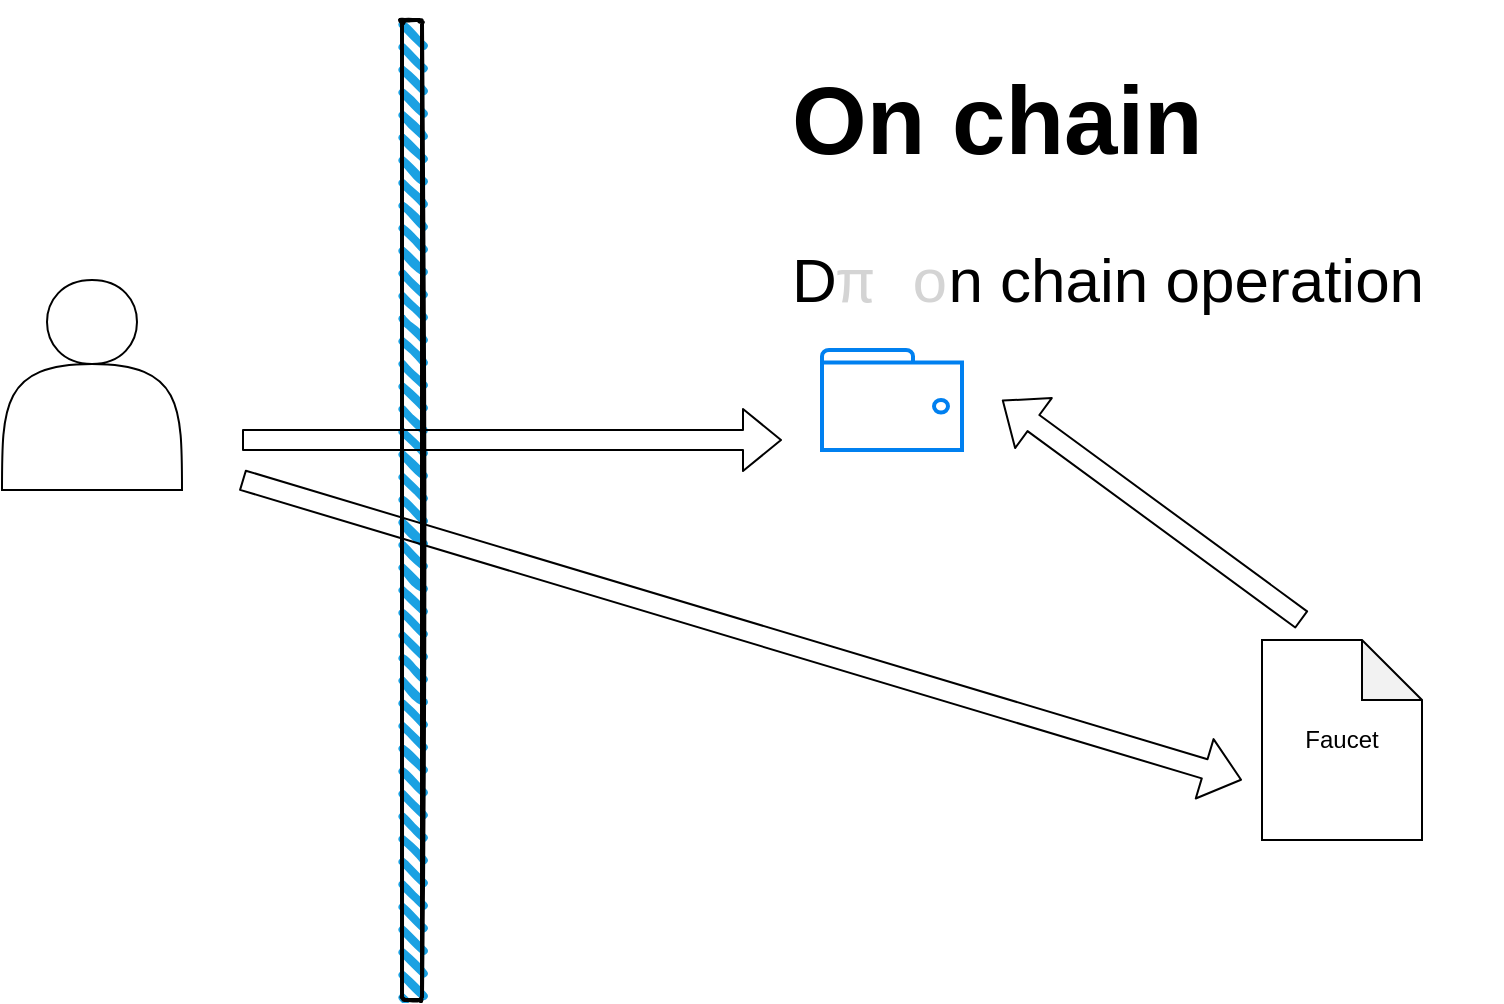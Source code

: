 <mxfile>
    <diagram id="KN--EBVALND0iNAlHx72" name="ConfigureWallet">
        <mxGraphModel dx="1261" dy="800" grid="1" gridSize="10" guides="1" tooltips="1" connect="1" arrows="1" fold="1" page="1" pageScale="1" pageWidth="827" pageHeight="1169" math="0" shadow="0">
            <root>
                <mxCell id="0"/>
                <mxCell id="1" parent="0"/>
                <mxCell id="4" value="" style="html=1;verticalLabelPosition=bottom;align=center;labelBackgroundColor=#ffffff;verticalAlign=top;strokeWidth=2;strokeColor=#0080F0;shadow=0;dashed=0;shape=mxgraph.ios7.icons.wallet;" parent="1" vertex="1">
                    <mxGeometry x="430" y="175" width="70" height="50" as="geometry"/>
                </mxCell>
                <mxCell id="6" value="" style="rounded=1;whiteSpace=wrap;html=1;strokeWidth=2;fillWeight=4;hachureGap=8;hachureAngle=45;fillColor=#1ba1e2;sketch=1;labelBackgroundColor=none;labelBorderColor=none;fontColor=none;" parent="1" vertex="1">
                    <mxGeometry x="220" y="10" width="10" height="490" as="geometry"/>
                </mxCell>
                <mxCell id="7" value="&lt;h1 style=&quot;font-size: 48px&quot;&gt;&lt;font style=&quot;font-size: 48px&quot;&gt;On chain&lt;/font&gt;&lt;/h1&gt;&lt;p style=&quot;font-size: 31px&quot;&gt;&lt;font style=&quot;font-size: 31px&quot;&gt;D&lt;span style=&quot;color: rgb(212 , 212 , 212) ; font-family: &amp;#34;consolas&amp;#34; , &amp;#34;courier new&amp;#34; , monospace&quot;&gt;π o&lt;/span&gt;n chain operation&lt;/font&gt;&lt;/p&gt;" style="text;html=1;strokeColor=none;fillColor=none;spacing=5;spacingTop=-20;whiteSpace=wrap;overflow=hidden;rounded=0;labelBackgroundColor=none;labelBorderColor=none;fontColor=default;" parent="1" vertex="1">
                    <mxGeometry x="410" y="10" width="360" height="150" as="geometry"/>
                </mxCell>
                <mxCell id="8" value="" style="shape=actor;whiteSpace=wrap;html=1;" parent="1" vertex="1">
                    <mxGeometry x="20" y="140" width="90" height="105" as="geometry"/>
                </mxCell>
                <mxCell id="9" value="" style="shape=flexArrow;endArrow=classic;html=1;" parent="1" edge="1">
                    <mxGeometry width="50" height="50" relative="1" as="geometry">
                        <mxPoint x="140" y="220" as="sourcePoint"/>
                        <mxPoint x="410" y="220" as="targetPoint"/>
                    </mxGeometry>
                </mxCell>
                <mxCell id="11" value="Faucet" style="shape=note;whiteSpace=wrap;html=1;backgroundOutline=1;darkOpacity=0.05;" parent="1" vertex="1">
                    <mxGeometry x="650" y="320" width="80" height="100" as="geometry"/>
                </mxCell>
                <mxCell id="12" value="" style="shape=flexArrow;endArrow=classic;html=1;" parent="1" edge="1">
                    <mxGeometry width="50" height="50" relative="1" as="geometry">
                        <mxPoint x="140" y="240" as="sourcePoint"/>
                        <mxPoint x="640" y="390" as="targetPoint"/>
                    </mxGeometry>
                </mxCell>
                <mxCell id="13" value="" style="shape=flexArrow;endArrow=classic;html=1;" parent="1" edge="1">
                    <mxGeometry width="50" height="50" relative="1" as="geometry">
                        <mxPoint x="670" y="310" as="sourcePoint"/>
                        <mxPoint x="520" y="200" as="targetPoint"/>
                    </mxGeometry>
                </mxCell>
            </root>
        </mxGraphModel>
    </diagram>
    <diagram id="gLlzhwpKS_rYLemwFyAw" name="Dπ-PID">
        <mxGraphModel dx="1702" dy="1333" grid="1" gridSize="10" guides="1" tooltips="1" connect="1" arrows="1" fold="1" page="1" pageScale="1" pageWidth="827" pageHeight="1169" math="0" shadow="0">
            <root>
                <mxCell id="2KQlX-9r6_HC6_K8a7sN-0"/>
                <mxCell id="2KQlX-9r6_HC6_K8a7sN-1" parent="2KQlX-9r6_HC6_K8a7sN-0"/>
                <mxCell id="2KQlX-9r6_HC6_K8a7sN-2" value="UUID Provider" style="rounded=0;whiteSpace=wrap;html=1;" vertex="1" parent="2KQlX-9r6_HC6_K8a7sN-1">
                    <mxGeometry x="466" y="76" width="120" height="60" as="geometry"/>
                </mxCell>
                <mxCell id="2KQlX-9r6_HC6_K8a7sN-3" value="" style="endArrow=none;html=1;entryX=0.5;entryY=1;entryDx=0;entryDy=0;startArrow=none;" edge="1" parent="2KQlX-9r6_HC6_K8a7sN-1" source="2KQlX-9r6_HC6_K8a7sN-10" target="2KQlX-9r6_HC6_K8a7sN-2">
                    <mxGeometry width="50" height="50" relative="1" as="geometry">
                        <mxPoint x="526" y="506" as="sourcePoint"/>
                        <mxPoint x="686" y="406" as="targetPoint"/>
                    </mxGeometry>
                </mxCell>
                <mxCell id="2KQlX-9r6_HC6_K8a7sN-5" value="" style="ellipse;whiteSpace=wrap;html=1;aspect=fixed;" vertex="1" parent="2KQlX-9r6_HC6_K8a7sN-1">
                    <mxGeometry x="11" y="146" width="80" height="80" as="geometry"/>
                </mxCell>
                <mxCell id="2KQlX-9r6_HC6_K8a7sN-6" value="PID_Service" style="rounded=0;whiteSpace=wrap;html=1;" vertex="1" parent="2KQlX-9r6_HC6_K8a7sN-1">
                    <mxGeometry x="206" y="76" width="120" height="60" as="geometry"/>
                </mxCell>
                <mxCell id="2KQlX-9r6_HC6_K8a7sN-7" value="" style="endArrow=none;html=1;entryX=0.5;entryY=1;entryDx=0;entryDy=0;startArrow=none;" edge="1" parent="2KQlX-9r6_HC6_K8a7sN-1" target="2KQlX-9r6_HC6_K8a7sN-6" source="2KQlX-9r6_HC6_K8a7sN-22">
                    <mxGeometry width="50" height="50" relative="1" as="geometry">
                        <mxPoint x="266" y="506" as="sourcePoint"/>
                        <mxPoint x="426" y="406" as="targetPoint"/>
                    </mxGeometry>
                </mxCell>
                <mxCell id="2KQlX-9r6_HC6_K8a7sN-8" value="&amp;nbsp;1. assing_uuid(owner)" style="endArrow=classic;html=1;exitX=1;exitY=0.5;exitDx=0;exitDy=0;" edge="1" parent="2KQlX-9r6_HC6_K8a7sN-1" source="2KQlX-9r6_HC6_K8a7sN-5">
                    <mxGeometry width="50" height="50" relative="1" as="geometry">
                        <mxPoint x="36" y="186" as="sourcePoint"/>
                        <mxPoint x="266" y="186" as="targetPoint"/>
                    </mxGeometry>
                </mxCell>
                <mxCell id="2KQlX-9r6_HC6_K8a7sN-10" value="" style="rounded=0;whiteSpace=wrap;html=1;" vertex="1" parent="2KQlX-9r6_HC6_K8a7sN-1">
                    <mxGeometry x="516" y="204" width="20" height="62" as="geometry"/>
                </mxCell>
                <mxCell id="2KQlX-9r6_HC6_K8a7sN-13" value="" style="endArrow=none;html=1;entryX=0.5;entryY=1;entryDx=0;entryDy=0;" edge="1" parent="2KQlX-9r6_HC6_K8a7sN-1" target="2KQlX-9r6_HC6_K8a7sN-10">
                    <mxGeometry width="50" height="50" relative="1" as="geometry">
                        <mxPoint x="526" y="520" as="sourcePoint"/>
                        <mxPoint x="526" y="136" as="targetPoint"/>
                    </mxGeometry>
                </mxCell>
                <mxCell id="2KQlX-9r6_HC6_K8a7sN-15" value="" style="curved=1;endArrow=classic;html=1;exitX=1;exitY=0;exitDx=0;exitDy=0;entryX=1;entryY=1;entryDx=0;entryDy=0;" edge="1" parent="2KQlX-9r6_HC6_K8a7sN-1" source="2KQlX-9r6_HC6_K8a7sN-10" target="2KQlX-9r6_HC6_K8a7sN-10">
                    <mxGeometry width="50" height="50" relative="1" as="geometry">
                        <mxPoint x="576" y="276" as="sourcePoint"/>
                        <mxPoint x="666" y="256" as="targetPoint"/>
                        <Array as="points">
                            <mxPoint x="566" y="216"/>
                            <mxPoint x="586" y="256"/>
                        </Array>
                    </mxGeometry>
                </mxCell>
                <mxCell id="2KQlX-9r6_HC6_K8a7sN-20" value="&amp;nbsp; 2. getNewUUID()&amp;nbsp;&amp;nbsp;" style="endArrow=classic;html=1;" edge="1" parent="2KQlX-9r6_HC6_K8a7sN-1">
                    <mxGeometry width="50" height="50" relative="1" as="geometry">
                        <mxPoint x="266" y="204" as="sourcePoint"/>
                        <mxPoint x="516" y="204" as="targetPoint"/>
                    </mxGeometry>
                </mxCell>
                <mxCell id="2KQlX-9r6_HC6_K8a7sN-21" value="&amp;nbsp; 4. uuid&amp;nbsp;&amp;nbsp;" style="endArrow=classic;html=1;entryX=1;entryY=0;entryDx=0;entryDy=0;" edge="1" parent="2KQlX-9r6_HC6_K8a7sN-1" target="2KQlX-9r6_HC6_K8a7sN-22">
                    <mxGeometry width="50" height="50" relative="1" as="geometry">
                        <mxPoint x="516" y="266" as="sourcePoint"/>
                        <mxPoint x="286" y="266" as="targetPoint"/>
                    </mxGeometry>
                </mxCell>
                <mxCell id="2KQlX-9r6_HC6_K8a7sN-23" value="" style="curved=1;endArrow=classic;html=1;exitX=0;exitY=0;exitDx=0;exitDy=0;entryX=0;entryY=1;entryDx=0;entryDy=0;" edge="1" parent="2KQlX-9r6_HC6_K8a7sN-1" source="2KQlX-9r6_HC6_K8a7sN-22" target="2KQlX-9r6_HC6_K8a7sN-22">
                    <mxGeometry width="50" height="50" relative="1" as="geometry">
                        <mxPoint x="316" y="388" as="sourcePoint"/>
                        <mxPoint x="406" y="368" as="targetPoint"/>
                        <Array as="points">
                            <mxPoint x="216" y="286"/>
                        </Array>
                    </mxGeometry>
                </mxCell>
                <mxCell id="2KQlX-9r6_HC6_K8a7sN-22" value="" style="rounded=0;whiteSpace=wrap;html=1;" vertex="1" parent="2KQlX-9r6_HC6_K8a7sN-1">
                    <mxGeometry x="256" y="266" width="20" height="50" as="geometry"/>
                </mxCell>
                <mxCell id="2KQlX-9r6_HC6_K8a7sN-24" value="" style="endArrow=none;html=1;entryX=0.5;entryY=1;entryDx=0;entryDy=0;" edge="1" parent="2KQlX-9r6_HC6_K8a7sN-1" target="2KQlX-9r6_HC6_K8a7sN-22">
                    <mxGeometry width="50" height="50" relative="1" as="geometry">
                        <mxPoint x="266" y="520" as="sourcePoint"/>
                        <mxPoint x="266" y="136" as="targetPoint"/>
                    </mxGeometry>
                </mxCell>
                <mxCell id="2KQlX-9r6_HC6_K8a7sN-25" value="3. genUUID()" style="text;html=1;strokeColor=none;fillColor=none;align=center;verticalAlign=middle;whiteSpace=wrap;rounded=0;" vertex="1" parent="2KQlX-9r6_HC6_K8a7sN-1">
                    <mxGeometry x="576" y="226" width="90" height="30" as="geometry"/>
                </mxCell>
                <mxCell id="2KQlX-9r6_HC6_K8a7sN-28" value="5. check(uuid)" style="text;html=1;strokeColor=none;fillColor=none;align=left;verticalAlign=middle;whiteSpace=wrap;rounded=0;" vertex="1" parent="2KQlX-9r6_HC6_K8a7sN-1">
                    <mxGeometry x="126" y="276" width="120" height="30" as="geometry"/>
                </mxCell>
                <mxCell id="2KQlX-9r6_HC6_K8a7sN-32" value="" style="curved=1;endArrow=classic;html=1;exitX=0;exitY=0;exitDx=0;exitDy=0;entryX=0;entryY=1;entryDx=0;entryDy=0;" edge="1" parent="2KQlX-9r6_HC6_K8a7sN-1" source="2KQlX-9r6_HC6_K8a7sN-33" target="2KQlX-9r6_HC6_K8a7sN-33">
                    <mxGeometry width="50" height="50" relative="1" as="geometry">
                        <mxPoint x="316" y="438" as="sourcePoint"/>
                        <mxPoint x="406" y="418" as="targetPoint"/>
                        <Array as="points">
                            <mxPoint x="216" y="336"/>
                        </Array>
                    </mxGeometry>
                </mxCell>
                <mxCell id="2KQlX-9r6_HC6_K8a7sN-33" value="" style="rounded=0;whiteSpace=wrap;html=1;" vertex="1" parent="2KQlX-9r6_HC6_K8a7sN-1">
                    <mxGeometry x="256" y="316" width="20" height="50" as="geometry"/>
                </mxCell>
                <mxCell id="2KQlX-9r6_HC6_K8a7sN-34" value="6. save(uuid,owner)" style="text;html=1;strokeColor=none;fillColor=none;align=center;verticalAlign=middle;whiteSpace=wrap;rounded=0;" vertex="1" parent="2KQlX-9r6_HC6_K8a7sN-1">
                    <mxGeometry x="116" y="326" width="120" height="30" as="geometry"/>
                </mxCell>
                <mxCell id="2KQlX-9r6_HC6_K8a7sN-35" value="BLOCKCHAIN&lt;br&gt;LEDGER" style="rounded=0;whiteSpace=wrap;html=1;" vertex="1" parent="2KQlX-9r6_HC6_K8a7sN-1">
                    <mxGeometry x="680" y="76" width="120" height="60" as="geometry"/>
                </mxCell>
                <mxCell id="2KQlX-9r6_HC6_K8a7sN-36" value="" style="endArrow=none;html=1;entryX=0.5;entryY=1;entryDx=0;entryDy=0;startArrow=none;" edge="1" parent="2KQlX-9r6_HC6_K8a7sN-1" target="2KQlX-9r6_HC6_K8a7sN-35">
                    <mxGeometry width="50" height="50" relative="1" as="geometry">
                        <mxPoint x="740" y="520" as="sourcePoint"/>
                        <mxPoint x="900" y="406" as="targetPoint"/>
                    </mxGeometry>
                </mxCell>
                <mxCell id="2KQlX-9r6_HC6_K8a7sN-37" value="" style="curved=1;endArrow=classic;html=1;exitX=1;exitY=0;exitDx=0;exitDy=0;entryX=1;entryY=1;entryDx=0;entryDy=0;" edge="1" parent="2KQlX-9r6_HC6_K8a7sN-1" source="2KQlX-9r6_HC6_K8a7sN-38" target="2KQlX-9r6_HC6_K8a7sN-38">
                    <mxGeometry width="50" height="50" relative="1" as="geometry">
                        <mxPoint x="794" y="468" as="sourcePoint"/>
                        <mxPoint x="884" y="448" as="targetPoint"/>
                        <Array as="points">
                            <mxPoint x="784" y="371"/>
                        </Array>
                    </mxGeometry>
                </mxCell>
                <mxCell id="2KQlX-9r6_HC6_K8a7sN-38" value="" style="rounded=0;whiteSpace=wrap;html=1;" vertex="1" parent="2KQlX-9r6_HC6_K8a7sN-1">
                    <mxGeometry x="730" y="360" width="20" height="50" as="geometry"/>
                </mxCell>
                <mxCell id="2KQlX-9r6_HC6_K8a7sN-40" value="a. write(data)&lt;br&gt;b. log(data, owner,time)" style="text;html=1;strokeColor=none;fillColor=none;align=left;verticalAlign=middle;whiteSpace=wrap;rounded=0;" vertex="1" parent="2KQlX-9r6_HC6_K8a7sN-1">
                    <mxGeometry x="773" y="367" width="140" height="30" as="geometry"/>
                </mxCell>
                <mxCell id="2KQlX-9r6_HC6_K8a7sN-41" value="" style="endArrow=classic;html=1;dashed=1;" edge="1" parent="2KQlX-9r6_HC6_K8a7sN-1">
                    <mxGeometry width="50" height="50" relative="1" as="geometry">
                        <mxPoint x="276.0" y="366" as="sourcePoint"/>
                        <mxPoint x="730" y="366" as="targetPoint"/>
                    </mxGeometry>
                </mxCell>
                <mxCell id="2KQlX-9r6_HC6_K8a7sN-44" value="" style="ellipse;whiteSpace=wrap;html=1;aspect=fixed;" vertex="1" parent="2KQlX-9r6_HC6_K8a7sN-1">
                    <mxGeometry x="11" y="720" width="80" height="80" as="geometry"/>
                </mxCell>
                <mxCell id="2KQlX-9r6_HC6_K8a7sN-45" value="PID_Service" style="rounded=0;whiteSpace=wrap;html=1;" vertex="1" parent="2KQlX-9r6_HC6_K8a7sN-1">
                    <mxGeometry x="206" y="650" width="120" height="60" as="geometry"/>
                </mxCell>
                <mxCell id="2KQlX-9r6_HC6_K8a7sN-46" value="" style="endArrow=none;html=1;entryX=0.5;entryY=1;entryDx=0;entryDy=0;startArrow=none;" edge="1" parent="2KQlX-9r6_HC6_K8a7sN-1" target="2KQlX-9r6_HC6_K8a7sN-45">
                    <mxGeometry width="50" height="50" relative="1" as="geometry">
                        <mxPoint x="266" y="1150" as="sourcePoint"/>
                        <mxPoint x="426" y="980" as="targetPoint"/>
                    </mxGeometry>
                </mxCell>
                <mxCell id="2KQlX-9r6_HC6_K8a7sN-47" value="&amp;nbsp;1. update_uuid(uuid,data)" style="endArrow=classic;html=1;exitX=1;exitY=0.5;exitDx=0;exitDy=0;" edge="1" parent="2KQlX-9r6_HC6_K8a7sN-1" source="2KQlX-9r6_HC6_K8a7sN-44">
                    <mxGeometry width="50" height="50" relative="1" as="geometry">
                        <mxPoint x="36" y="760" as="sourcePoint"/>
                        <mxPoint x="266" y="760" as="targetPoint"/>
                    </mxGeometry>
                </mxCell>
                <mxCell id="2KQlX-9r6_HC6_K8a7sN-59" value="" style="curved=1;endArrow=classic;html=1;exitX=0;exitY=0;exitDx=0;exitDy=0;entryX=0;entryY=1;entryDx=0;entryDy=0;" edge="1" parent="2KQlX-9r6_HC6_K8a7sN-1" source="2KQlX-9r6_HC6_K8a7sN-60" target="2KQlX-9r6_HC6_K8a7sN-60">
                    <mxGeometry width="50" height="50" relative="1" as="geometry">
                        <mxPoint x="316" y="1032" as="sourcePoint"/>
                        <mxPoint x="406" y="1012" as="targetPoint"/>
                        <Array as="points">
                            <mxPoint x="216" y="930"/>
                        </Array>
                    </mxGeometry>
                </mxCell>
                <mxCell id="2KQlX-9r6_HC6_K8a7sN-60" value="" style="rounded=0;whiteSpace=wrap;html=1;" vertex="1" parent="2KQlX-9r6_HC6_K8a7sN-1">
                    <mxGeometry x="256" y="910" width="20" height="50" as="geometry"/>
                </mxCell>
                <mxCell id="2KQlX-9r6_HC6_K8a7sN-61" value="4. update(uuid,data)" style="text;html=1;strokeColor=none;fillColor=none;align=center;verticalAlign=middle;whiteSpace=wrap;rounded=0;" vertex="1" parent="2KQlX-9r6_HC6_K8a7sN-1">
                    <mxGeometry x="116" y="920" width="120" height="30" as="geometry"/>
                </mxCell>
                <mxCell id="2KQlX-9r6_HC6_K8a7sN-62" value="BLOCKCHAIN&lt;br&gt;LEDGER" style="rounded=0;whiteSpace=wrap;html=1;" vertex="1" parent="2KQlX-9r6_HC6_K8a7sN-1">
                    <mxGeometry x="470" y="650" width="120" height="60" as="geometry"/>
                </mxCell>
                <mxCell id="2KQlX-9r6_HC6_K8a7sN-63" value="" style="endArrow=none;html=1;entryX=0.5;entryY=1;entryDx=0;entryDy=0;startArrow=none;" edge="1" parent="2KQlX-9r6_HC6_K8a7sN-1" target="2KQlX-9r6_HC6_K8a7sN-62">
                    <mxGeometry width="50" height="50" relative="1" as="geometry">
                        <mxPoint x="530" y="1150" as="sourcePoint"/>
                        <mxPoint x="690" y="980" as="targetPoint"/>
                    </mxGeometry>
                </mxCell>
                <mxCell id="2KQlX-9r6_HC6_K8a7sN-64" value="" style="curved=1;endArrow=classic;html=1;exitX=1;exitY=0;exitDx=0;exitDy=0;entryX=1;entryY=1;entryDx=0;entryDy=0;" edge="1" parent="2KQlX-9r6_HC6_K8a7sN-1" source="2KQlX-9r6_HC6_K8a7sN-65" target="2KQlX-9r6_HC6_K8a7sN-65">
                    <mxGeometry width="50" height="50" relative="1" as="geometry">
                        <mxPoint x="320" y="878" as="sourcePoint"/>
                        <mxPoint x="410" y="858" as="targetPoint"/>
                        <Array as="points">
                            <mxPoint x="310" y="781"/>
                        </Array>
                    </mxGeometry>
                </mxCell>
                <mxCell id="2KQlX-9r6_HC6_K8a7sN-65" value="" style="rounded=0;whiteSpace=wrap;html=1;" vertex="1" parent="2KQlX-9r6_HC6_K8a7sN-1">
                    <mxGeometry x="256" y="770" width="20" height="50" as="geometry"/>
                </mxCell>
                <mxCell id="2KQlX-9r6_HC6_K8a7sN-66" value="2. getPID(uuid)" style="text;html=1;strokeColor=none;fillColor=none;align=left;verticalAlign=middle;whiteSpace=wrap;rounded=0;" vertex="1" parent="2KQlX-9r6_HC6_K8a7sN-1">
                    <mxGeometry x="299" y="777" width="140" height="30" as="geometry"/>
                </mxCell>
                <mxCell id="2KQlX-9r6_HC6_K8a7sN-68" value="&lt;h1&gt;update pid attributes&lt;/h1&gt;&lt;p&gt;Lorem ipsum dolor sit amet, consectetur adipisicing elit, sed do eiusmod tempor incididunt ut labore et dolore magna aliqua.&lt;/p&gt;" style="text;html=1;strokeColor=none;fillColor=none;spacing=5;spacingTop=-20;whiteSpace=wrap;overflow=hidden;rounded=0;" vertex="1" parent="2KQlX-9r6_HC6_K8a7sN-1">
                    <mxGeometry x="11" y="540" width="190" height="120" as="geometry"/>
                </mxCell>
                <mxCell id="2KQlX-9r6_HC6_K8a7sN-70" value="&lt;h1&gt;create pid&lt;/h1&gt;&lt;p&gt;create a new pid to be populated in a second moment.&lt;/p&gt;" style="text;html=1;strokeColor=none;fillColor=none;spacing=5;spacingTop=-20;whiteSpace=wrap;overflow=hidden;rounded=0;" vertex="1" parent="2KQlX-9r6_HC6_K8a7sN-1">
                    <mxGeometry x="11" y="10" width="190" height="120" as="geometry"/>
                </mxCell>
                <mxCell id="2KQlX-9r6_HC6_K8a7sN-72" value="" style="curved=1;endArrow=classic;html=1;exitX=1;exitY=0;exitDx=0;exitDy=0;entryX=1;entryY=1;entryDx=0;entryDy=0;" edge="1" parent="2KQlX-9r6_HC6_K8a7sN-1" source="2KQlX-9r6_HC6_K8a7sN-73" target="2KQlX-9r6_HC6_K8a7sN-73">
                    <mxGeometry width="50" height="50" relative="1" as="geometry">
                        <mxPoint x="320" y="948" as="sourcePoint"/>
                        <mxPoint x="410" y="928" as="targetPoint"/>
                        <Array as="points">
                            <mxPoint x="310" y="851"/>
                        </Array>
                    </mxGeometry>
                </mxCell>
                <mxCell id="2KQlX-9r6_HC6_K8a7sN-73" value="" style="rounded=0;whiteSpace=wrap;html=1;" vertex="1" parent="2KQlX-9r6_HC6_K8a7sN-1">
                    <mxGeometry x="256" y="840" width="20" height="50" as="geometry"/>
                </mxCell>
                <mxCell id="2KQlX-9r6_HC6_K8a7sN-74" value="3. validate(uuid,data)" style="text;html=1;strokeColor=none;fillColor=none;align=left;verticalAlign=middle;whiteSpace=wrap;rounded=0;" vertex="1" parent="2KQlX-9r6_HC6_K8a7sN-1">
                    <mxGeometry x="299" y="847" width="140" height="30" as="geometry"/>
                </mxCell>
                <mxCell id="2KQlX-9r6_HC6_K8a7sN-78" value="" style="curved=1;endArrow=classic;html=1;exitX=1;exitY=0;exitDx=0;exitDy=0;entryX=1;entryY=1;entryDx=0;entryDy=0;" edge="1" parent="2KQlX-9r6_HC6_K8a7sN-1" source="2KQlX-9r6_HC6_K8a7sN-79" target="2KQlX-9r6_HC6_K8a7sN-79">
                    <mxGeometry width="50" height="50" relative="1" as="geometry">
                        <mxPoint x="584" y="1068" as="sourcePoint"/>
                        <mxPoint x="674" y="1048" as="targetPoint"/>
                        <Array as="points">
                            <mxPoint x="574" y="971"/>
                        </Array>
                    </mxGeometry>
                </mxCell>
                <mxCell id="2KQlX-9r6_HC6_K8a7sN-79" value="" style="rounded=0;whiteSpace=wrap;html=1;" vertex="1" parent="2KQlX-9r6_HC6_K8a7sN-1">
                    <mxGeometry x="520" y="960" width="20" height="50" as="geometry"/>
                </mxCell>
                <mxCell id="2KQlX-9r6_HC6_K8a7sN-80" value="a. write(data)&lt;br&gt;b. log(uuid,owner,time,owner)" style="text;html=1;strokeColor=none;fillColor=none;align=left;verticalAlign=middle;whiteSpace=wrap;rounded=0;" vertex="1" parent="2KQlX-9r6_HC6_K8a7sN-1">
                    <mxGeometry x="563" y="967" width="167" height="30" as="geometry"/>
                </mxCell>
                <mxCell id="2KQlX-9r6_HC6_K8a7sN-81" value="" style="endArrow=classic;html=1;dashed=1;" edge="1" parent="2KQlX-9r6_HC6_K8a7sN-1">
                    <mxGeometry width="50" height="50" relative="1" as="geometry">
                        <mxPoint x="276" y="960" as="sourcePoint"/>
                        <mxPoint x="520" y="960" as="targetPoint"/>
                    </mxGeometry>
                </mxCell>
                <mxCell id="2KQlX-9r6_HC6_K8a7sN-82" value="" style="ellipse;whiteSpace=wrap;html=1;aspect=fixed;" vertex="1" parent="2KQlX-9r6_HC6_K8a7sN-1">
                    <mxGeometry x="860" y="720" width="80" height="80" as="geometry"/>
                </mxCell>
                <mxCell id="2KQlX-9r6_HC6_K8a7sN-83" value="PID_Service" style="rounded=0;whiteSpace=wrap;html=1;" vertex="1" parent="2KQlX-9r6_HC6_K8a7sN-1">
                    <mxGeometry x="1055" y="650" width="120" height="60" as="geometry"/>
                </mxCell>
                <mxCell id="2KQlX-9r6_HC6_K8a7sN-84" value="" style="endArrow=none;html=1;entryX=0.5;entryY=1;entryDx=0;entryDy=0;startArrow=none;" edge="1" parent="2KQlX-9r6_HC6_K8a7sN-1" target="2KQlX-9r6_HC6_K8a7sN-83">
                    <mxGeometry width="50" height="50" relative="1" as="geometry">
                        <mxPoint x="1115" y="1150" as="sourcePoint"/>
                        <mxPoint x="1275" y="980" as="targetPoint"/>
                    </mxGeometry>
                </mxCell>
                <mxCell id="2KQlX-9r6_HC6_K8a7sN-85" value="&amp;nbsp;1. update_uuid(uuid,data)" style="endArrow=classic;html=1;exitX=1;exitY=0.5;exitDx=0;exitDy=0;" edge="1" parent="2KQlX-9r6_HC6_K8a7sN-1" source="2KQlX-9r6_HC6_K8a7sN-82">
                    <mxGeometry width="50" height="50" relative="1" as="geometry">
                        <mxPoint x="885" y="760" as="sourcePoint"/>
                        <mxPoint x="1115" y="760" as="targetPoint"/>
                    </mxGeometry>
                </mxCell>
                <mxCell id="2KQlX-9r6_HC6_K8a7sN-87" value="" style="rounded=0;whiteSpace=wrap;html=1;" vertex="1" parent="2KQlX-9r6_HC6_K8a7sN-1">
                    <mxGeometry x="1105" y="910" width="20" height="50" as="geometry"/>
                </mxCell>
                <mxCell id="2KQlX-9r6_HC6_K8a7sN-89" value="BLOCKCHAIN&lt;br&gt;LEDGER" style="rounded=0;whiteSpace=wrap;html=1;" vertex="1" parent="2KQlX-9r6_HC6_K8a7sN-1">
                    <mxGeometry x="1379" y="650" width="120" height="60" as="geometry"/>
                </mxCell>
                <mxCell id="2KQlX-9r6_HC6_K8a7sN-90" value="" style="endArrow=none;html=1;entryX=0.5;entryY=1;entryDx=0;entryDy=0;startArrow=none;" edge="1" parent="2KQlX-9r6_HC6_K8a7sN-1" target="2KQlX-9r6_HC6_K8a7sN-89">
                    <mxGeometry width="50" height="50" relative="1" as="geometry">
                        <mxPoint x="1439" y="1150" as="sourcePoint"/>
                        <mxPoint x="1599" y="980" as="targetPoint"/>
                    </mxGeometry>
                </mxCell>
                <mxCell id="2KQlX-9r6_HC6_K8a7sN-92" value="" style="rounded=0;whiteSpace=wrap;html=1;" vertex="1" parent="2KQlX-9r6_HC6_K8a7sN-1">
                    <mxGeometry x="1105" y="770" width="20" height="50" as="geometry"/>
                </mxCell>
                <mxCell id="2KQlX-9r6_HC6_K8a7sN-94" value="&lt;h1&gt;update pid payload&lt;/h1&gt;&lt;p&gt;TODO&lt;/p&gt;" style="text;html=1;strokeColor=none;fillColor=none;spacing=5;spacingTop=-20;whiteSpace=wrap;overflow=hidden;rounded=0;" vertex="1" parent="2KQlX-9r6_HC6_K8a7sN-1">
                    <mxGeometry x="860" y="540" width="190" height="120" as="geometry"/>
                </mxCell>
                <mxCell id="2KQlX-9r6_HC6_K8a7sN-96" value="" style="rounded=0;whiteSpace=wrap;html=1;" vertex="1" parent="2KQlX-9r6_HC6_K8a7sN-1">
                    <mxGeometry x="1105" y="840" width="20" height="50" as="geometry"/>
                </mxCell>
                <mxCell id="2KQlX-9r6_HC6_K8a7sN-98" value="" style="curved=1;endArrow=classic;html=1;exitX=1;exitY=0;exitDx=0;exitDy=0;entryX=1;entryY=1;entryDx=0;entryDy=0;" edge="1" parent="2KQlX-9r6_HC6_K8a7sN-1" source="2KQlX-9r6_HC6_K8a7sN-99" target="2KQlX-9r6_HC6_K8a7sN-99">
                    <mxGeometry width="50" height="50" relative="1" as="geometry">
                        <mxPoint x="1493" y="1068" as="sourcePoint"/>
                        <mxPoint x="1583" y="1048" as="targetPoint"/>
                        <Array as="points">
                            <mxPoint x="1483" y="971"/>
                        </Array>
                    </mxGeometry>
                </mxCell>
                <mxCell id="2KQlX-9r6_HC6_K8a7sN-99" value="" style="rounded=0;whiteSpace=wrap;html=1;" vertex="1" parent="2KQlX-9r6_HC6_K8a7sN-1">
                    <mxGeometry x="1429" y="960" width="20" height="50" as="geometry"/>
                </mxCell>
                <mxCell id="2KQlX-9r6_HC6_K8a7sN-100" value="a. write(data)&lt;br&gt;b. log(uuid,owner,time,owner)" style="text;html=1;strokeColor=none;fillColor=none;align=left;verticalAlign=middle;whiteSpace=wrap;rounded=0;" vertex="1" parent="2KQlX-9r6_HC6_K8a7sN-1">
                    <mxGeometry x="1472" y="967" width="167" height="30" as="geometry"/>
                </mxCell>
                <mxCell id="2KQlX-9r6_HC6_K8a7sN-101" value="" style="endArrow=classic;html=1;dashed=1;" edge="1" parent="2KQlX-9r6_HC6_K8a7sN-1">
                    <mxGeometry width="50" height="50" relative="1" as="geometry">
                        <mxPoint x="1125" y="960" as="sourcePoint"/>
                        <mxPoint x="1369" y="960" as="targetPoint"/>
                    </mxGeometry>
                </mxCell>
            </root>
        </mxGraphModel>
    </diagram>
</mxfile>